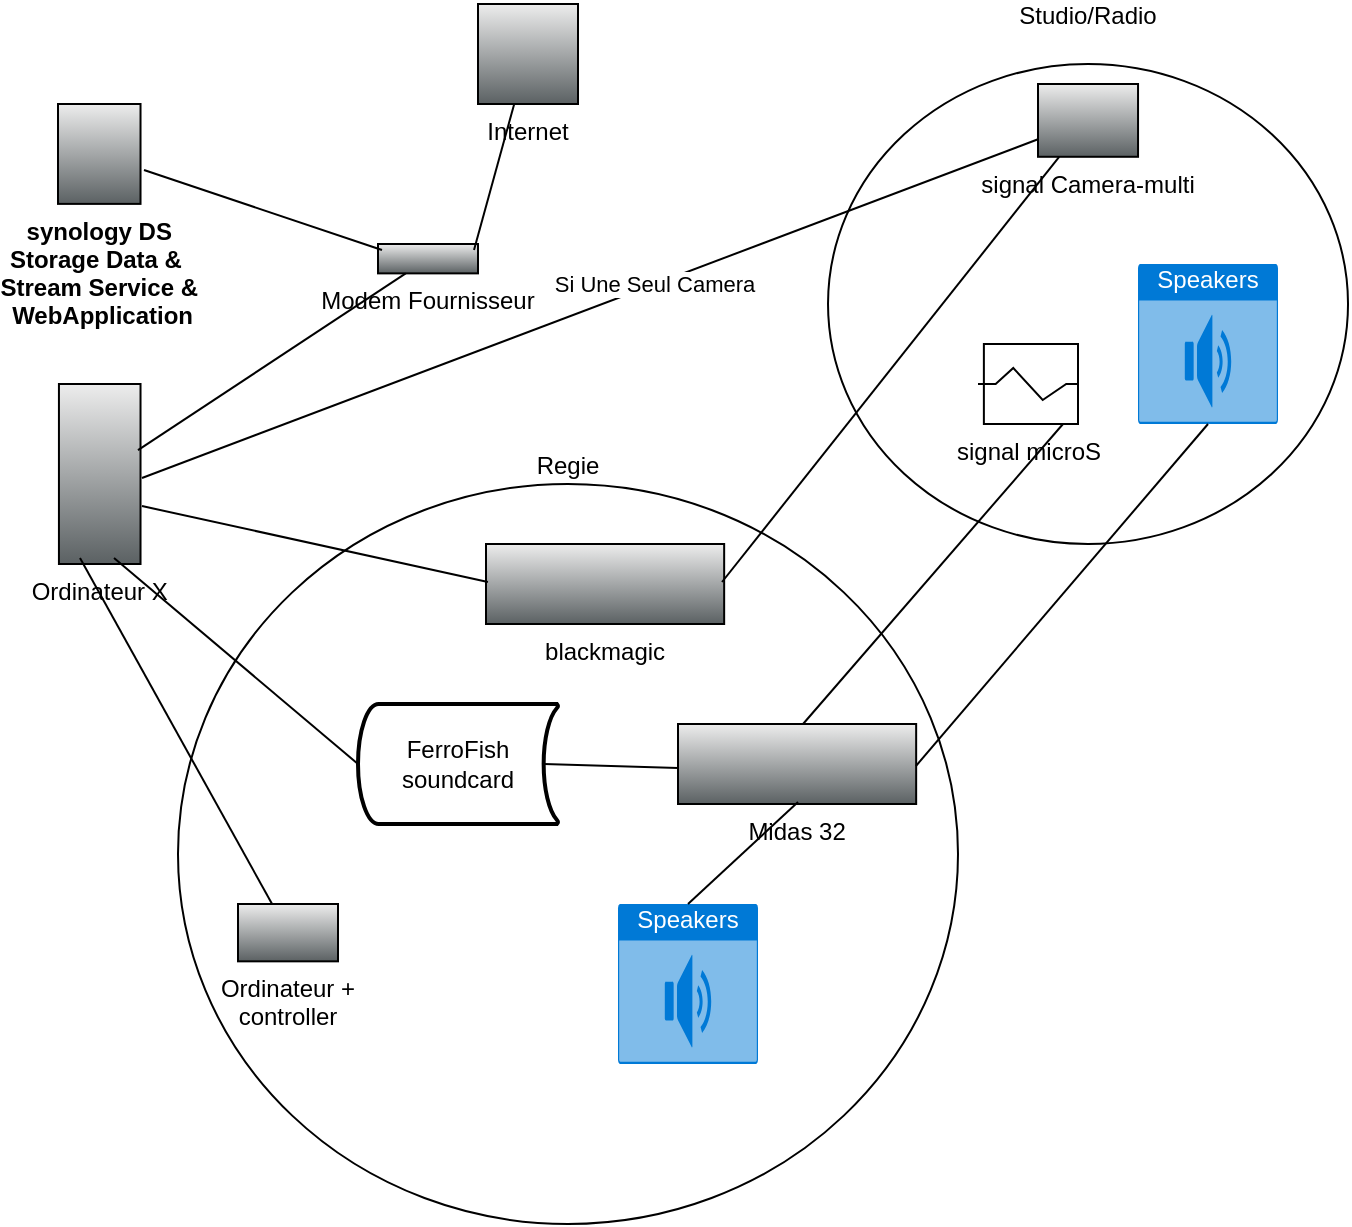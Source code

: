 <mxfile version="27.2.0">
  <diagram name="Page-1" id="sL6a0qEgZ3XLXuY1Sd-X">
    <mxGraphModel dx="1426" dy="771" grid="1" gridSize="10" guides="1" tooltips="1" connect="1" arrows="1" fold="1" page="1" pageScale="1" pageWidth="827" pageHeight="1169" math="0" shadow="0">
      <root>
        <mxCell id="0" />
        <mxCell id="1" parent="0" />
        <mxCell id="gZgPu6YqhVBWJbD_ASj5-27" value="Studio/Radio&lt;div&gt;&lt;br&gt;&lt;/div&gt;" style="ellipse;whiteSpace=wrap;html=1;labelPosition=center;verticalLabelPosition=top;align=center;verticalAlign=bottom;" vertex="1" parent="1">
          <mxGeometry x="465.01" y="70" width="260" height="240" as="geometry" />
        </mxCell>
        <mxCell id="gZgPu6YqhVBWJbD_ASj5-7" value="&lt;div&gt;Regie&lt;/div&gt;" style="ellipse;whiteSpace=wrap;html=1;labelPosition=center;verticalLabelPosition=top;align=center;verticalAlign=bottom;" vertex="1" parent="1">
          <mxGeometry x="140" y="280" width="390" height="370" as="geometry" />
        </mxCell>
        <mxCell id="gZgPu6YqhVBWJbD_ASj5-1" value="synology DS&#xa;Storage Data &amp; &#xa;Stream Service &amp;&#xa; WebApplication" style="shape=mxgraph.networks2.icon;aspect=fixed;fillColor=#EDEDED;strokeColor=#000000;gradientColor=#5B6163;network2IconShadow=1;network2bgFillColor=none;network2Icon=mxgraph.networks2.data_management;network2IconW=0.825;network2IconH=0.999;fontStyle=1;fontColor=light-dark(#000000,#4DFF01);spacingTop=0;labelPosition=center;verticalLabelPosition=bottom;align=center;verticalAlign=top;" vertex="1" parent="1">
          <mxGeometry x="80" y="90" width="41.26" height="49.945" as="geometry" />
        </mxCell>
        <mxCell id="gZgPu6YqhVBWJbD_ASj5-2" value="Internet" style="shape=mxgraph.networks2.icon;aspect=fixed;fillColor=#EDEDED;strokeColor=#000000;gradientColor=#5B6163;network2IconShadow=1;network2bgFillColor=none;network2Icon=mxgraph.networks2.globe;network2IconW=1;network2IconH=1;labelPosition=center;verticalLabelPosition=bottom;align=center;verticalAlign=top;fontColor=light-dark(#000000,#4DFF01);" vertex="1" parent="1">
          <mxGeometry x="290" y="40" width="50" height="50" as="geometry" />
        </mxCell>
        <mxCell id="gZgPu6YqhVBWJbD_ASj5-3" value="Modem Fournisseur" style="fillColorStyles=neutralFill;neutralFill=#9DA6A8;shape=mxgraph.networks2.icon;aspect=fixed;fillColor=#EDEDED;strokeColor=#000000;gradientColor=#5B6163;network2IconShadow=1;network2bgFillColor=none;network2Icon=mxgraph.networks2.modem;network2IconYOffset=0.013;network2IconW=1;network2IconH=0.294;verticalAlign=top;labelPosition=center;verticalLabelPosition=bottom;align=center;fontColor=light-dark(#000000,#4DFF01);" vertex="1" parent="1">
          <mxGeometry x="240" y="160" width="50" height="14.69" as="geometry" />
        </mxCell>
        <mxCell id="gZgPu6YqhVBWJbD_ASj5-4" value="Ordinateur X" style="shape=mxgraph.networks2.icon;aspect=fixed;fillColor=#EDEDED;strokeColor=#000000;gradientColor=#5B6163;network2IconShadow=1;network2bgFillColor=none;network2Icon=mxgraph.networks2.desktop_pc;network2IconXOffset=-0.003;network2IconYOffset=0.0;network2IconW=0.453;network2IconH=1.0;labelPosition=center;verticalLabelPosition=bottom;align=center;verticalAlign=top;fontColor=light-dark(#000000,#4DFF01);" vertex="1" parent="1">
          <mxGeometry x="80.47" y="230" width="40.79" height="90" as="geometry" />
        </mxCell>
        <mxCell id="gZgPu6YqhVBWJbD_ASj5-5" value="Ordinateur +&#xa;controller" style="shape=mxgraph.networks2.icon;aspect=fixed;fillColor=#EDEDED;strokeColor=#000000;gradientColor=#5B6163;network2IconShadow=1;network2bgFillColor=none;network2Icon=mxgraph.networks2.laptop;network2IconW=1;network2IconH=0.573;labelPosition=center;verticalLabelPosition=bottom;align=center;verticalAlign=top;" vertex="1" parent="1">
          <mxGeometry x="170" y="490" width="50" height="28.67" as="geometry" />
        </mxCell>
        <mxCell id="gZgPu6YqhVBWJbD_ASj5-6" value="Midas 32" style="shape=mxgraph.networks2.icon;aspect=fixed;fillColor=#EDEDED;strokeColor=#000000;gradientColor=#5B6163;network2IconShadow=1;network2bgFillColor=none;network2Icon=mxgraph.networks2.patch_panel;network2IconXOffset=0.0;network2IconYOffset=-0.021;network2IconW=1;network2IconH=0.336;fontColor=light-dark(#000000,#4DFF01);labelPosition=center;verticalLabelPosition=bottom;align=center;verticalAlign=top;" vertex="1" parent="1">
          <mxGeometry x="390" y="400" width="119.08" height="40" as="geometry" />
        </mxCell>
        <mxCell id="gZgPu6YqhVBWJbD_ASj5-9" value="&lt;font style=&quot;color: light-dark(rgb(0, 0, 0), rgb(77, 255, 1));&quot;&gt;signal microS&lt;/font&gt;" style="shape=mxgraph.pid.mixers.kneader;html=1;pointerEvents=1;align=center;verticalLabelPosition=bottom;verticalAlign=top;dashed=0;" vertex="1" parent="1">
          <mxGeometry x="540" y="210" width="50" height="40" as="geometry" />
        </mxCell>
        <mxCell id="gZgPu6YqhVBWJbD_ASj5-11" value="blackmagic&#xa;" style="shape=mxgraph.networks2.icon;aspect=fixed;fillColor=#EDEDED;strokeColor=#000000;gradientColor=#5B6163;network2IconShadow=1;network2bgFillColor=none;network2Icon=mxgraph.networks2.patch_panel;network2IconXOffset=0.0;network2IconYOffset=-0.021;network2IconW=1;network2IconH=0.336;fontColor=light-dark(#000000,#4DFF01);labelPosition=center;verticalLabelPosition=bottom;align=center;verticalAlign=top;" vertex="1" parent="1">
          <mxGeometry x="294" y="310" width="119.08" height="40" as="geometry" />
        </mxCell>
        <mxCell id="gZgPu6YqhVBWJbD_ASj5-12" value="signal Camera-multi&#xa;" style="shape=mxgraph.networks2.icon;aspect=fixed;fillColor=#EDEDED;strokeColor=#000000;gradientColor=#5B6163;network2IconShadow=1;network2bgFillColor=none;network2Icon=mxgraph.networks2.cctv;network2IconXOffset=-0.0;network2IconYOffset=-0.035;network2IconW=1.0;network2IconH=0.728;fontColor=light-dark(#000000,#4DFF01);labelPosition=center;verticalLabelPosition=bottom;align=center;verticalAlign=top;" vertex="1" parent="1">
          <mxGeometry x="570" y="80" width="50.02" height="36.395" as="geometry" />
        </mxCell>
        <mxCell id="gZgPu6YqhVBWJbD_ASj5-16" value="" style="endArrow=none;html=1;rounded=0;exitX=0.525;exitY=0;exitDx=0;exitDy=0;exitPerimeter=0;entryX=0.85;entryY=1;entryDx=0;entryDy=0;entryPerimeter=0;" edge="1" parent="1" source="gZgPu6YqhVBWJbD_ASj5-6" target="gZgPu6YqhVBWJbD_ASj5-9">
          <mxGeometry relative="1" as="geometry">
            <mxPoint x="340" y="390" as="sourcePoint" />
            <mxPoint x="500" y="390" as="targetPoint" />
          </mxGeometry>
        </mxCell>
        <mxCell id="gZgPu6YqhVBWJbD_ASj5-17" value="" style="endArrow=none;html=1;rounded=0;entryX=0.991;entryY=0.475;entryDx=0;entryDy=0;entryPerimeter=0;" edge="1" parent="1" source="gZgPu6YqhVBWJbD_ASj5-12" target="gZgPu6YqhVBWJbD_ASj5-11">
          <mxGeometry relative="1" as="geometry">
            <mxPoint x="340" y="390" as="sourcePoint" />
            <mxPoint x="500" y="390" as="targetPoint" />
          </mxGeometry>
        </mxCell>
        <mxCell id="gZgPu6YqhVBWJbD_ASj5-19" value="" style="endArrow=none;html=1;rounded=0;entryX=0.258;entryY=0.967;entryDx=0;entryDy=0;entryPerimeter=0;" edge="1" parent="1" source="gZgPu6YqhVBWJbD_ASj5-5" target="gZgPu6YqhVBWJbD_ASj5-4">
          <mxGeometry relative="1" as="geometry">
            <mxPoint x="340" y="390" as="sourcePoint" />
            <mxPoint x="500" y="390" as="targetPoint" />
          </mxGeometry>
        </mxCell>
        <mxCell id="gZgPu6YqhVBWJbD_ASj5-20" value="FerroFish&lt;div&gt;soundcard&lt;/div&gt;" style="strokeWidth=2;html=1;shape=mxgraph.flowchart.stored_data;whiteSpace=wrap;" vertex="1" parent="1">
          <mxGeometry x="230" y="390" width="100" height="60" as="geometry" />
        </mxCell>
        <mxCell id="gZgPu6YqhVBWJbD_ASj5-21" value="" style="endArrow=none;html=1;rounded=0;exitX=0.675;exitY=0.967;exitDx=0;exitDy=0;exitPerimeter=0;entryX=0;entryY=0.5;entryDx=0;entryDy=0;entryPerimeter=0;" edge="1" parent="1" source="gZgPu6YqhVBWJbD_ASj5-4" target="gZgPu6YqhVBWJbD_ASj5-20">
          <mxGeometry relative="1" as="geometry">
            <mxPoint x="340" y="390" as="sourcePoint" />
            <mxPoint x="500" y="390" as="targetPoint" />
          </mxGeometry>
        </mxCell>
        <mxCell id="gZgPu6YqhVBWJbD_ASj5-22" value="" style="endArrow=none;html=1;rounded=0;exitX=0;exitY=0.55;exitDx=0;exitDy=0;exitPerimeter=0;entryX=0.93;entryY=0.5;entryDx=0;entryDy=0;entryPerimeter=0;" edge="1" parent="1" source="gZgPu6YqhVBWJbD_ASj5-6" target="gZgPu6YqhVBWJbD_ASj5-20">
          <mxGeometry relative="1" as="geometry">
            <mxPoint x="340" y="390" as="sourcePoint" />
            <mxPoint x="500" y="390" as="targetPoint" />
          </mxGeometry>
        </mxCell>
        <mxCell id="gZgPu6YqhVBWJbD_ASj5-23" value="" style="endArrow=none;html=1;rounded=0;exitX=0.969;exitY=0.367;exitDx=0;exitDy=0;exitPerimeter=0;" edge="1" parent="1" source="gZgPu6YqhVBWJbD_ASj5-4" target="gZgPu6YqhVBWJbD_ASj5-3">
          <mxGeometry relative="1" as="geometry">
            <mxPoint x="116" y="275" as="sourcePoint" />
            <mxPoint x="500" y="390" as="targetPoint" />
          </mxGeometry>
        </mxCell>
        <mxCell id="gZgPu6YqhVBWJbD_ASj5-24" value="" style="endArrow=none;html=1;rounded=0;exitX=1.042;exitY=0.661;exitDx=0;exitDy=0;exitPerimeter=0;entryX=0.04;entryY=0.204;entryDx=0;entryDy=0;entryPerimeter=0;" edge="1" parent="1" source="gZgPu6YqhVBWJbD_ASj5-1" target="gZgPu6YqhVBWJbD_ASj5-3">
          <mxGeometry relative="1" as="geometry">
            <mxPoint x="340" y="390" as="sourcePoint" />
            <mxPoint x="500" y="390" as="targetPoint" />
          </mxGeometry>
        </mxCell>
        <mxCell id="gZgPu6YqhVBWJbD_ASj5-25" value="" style="endArrow=none;html=1;rounded=0;exitX=0.96;exitY=0.204;exitDx=0;exitDy=0;exitPerimeter=0;" edge="1" parent="1" source="gZgPu6YqhVBWJbD_ASj5-3" target="gZgPu6YqhVBWJbD_ASj5-2">
          <mxGeometry relative="1" as="geometry">
            <mxPoint x="340" y="390" as="sourcePoint" />
            <mxPoint x="500" y="390" as="targetPoint" />
          </mxGeometry>
        </mxCell>
        <mxCell id="gZgPu6YqhVBWJbD_ASj5-28" value="Speakers&lt;div&gt;&lt;br&gt;&lt;/div&gt;" style="html=1;whiteSpace=wrap;strokeColor=none;fillColor=#0079D6;labelPosition=center;verticalLabelPosition=middle;verticalAlign=top;align=center;fontSize=12;outlineConnect=0;spacingTop=-6;fontColor=#FFFFFF;sketch=0;shape=mxgraph.sitemap.audio;" vertex="1" parent="1">
          <mxGeometry x="620" y="170" width="70" height="80" as="geometry" />
        </mxCell>
        <mxCell id="gZgPu6YqhVBWJbD_ASj5-29" value="Speakers&lt;div&gt;&lt;br&gt;&lt;/div&gt;" style="html=1;whiteSpace=wrap;strokeColor=none;fillColor=#0079D6;labelPosition=center;verticalLabelPosition=middle;verticalAlign=top;align=center;fontSize=12;outlineConnect=0;spacingTop=-6;fontColor=#FFFFFF;sketch=0;shape=mxgraph.sitemap.audio;" vertex="1" parent="1">
          <mxGeometry x="360" y="490" width="70" height="80" as="geometry" />
        </mxCell>
        <mxCell id="gZgPu6YqhVBWJbD_ASj5-30" value="" style="endArrow=none;html=1;rounded=0;entryX=0.999;entryY=0.525;entryDx=0;entryDy=0;entryPerimeter=0;exitX=0.5;exitY=1;exitDx=0;exitDy=0;exitPerimeter=0;" edge="1" parent="1" source="gZgPu6YqhVBWJbD_ASj5-28" target="gZgPu6YqhVBWJbD_ASj5-6">
          <mxGeometry relative="1" as="geometry">
            <mxPoint x="230" y="290" as="sourcePoint" />
            <mxPoint x="390" y="290" as="targetPoint" />
          </mxGeometry>
        </mxCell>
        <mxCell id="gZgPu6YqhVBWJbD_ASj5-31" value="" style="endArrow=none;html=1;rounded=0;exitX=0.5;exitY=0;exitDx=0;exitDy=0;exitPerimeter=0;entryX=0.504;entryY=0.975;entryDx=0;entryDy=0;entryPerimeter=0;" edge="1" parent="1" source="gZgPu6YqhVBWJbD_ASj5-29" target="gZgPu6YqhVBWJbD_ASj5-6">
          <mxGeometry relative="1" as="geometry">
            <mxPoint x="230" y="290" as="sourcePoint" />
            <mxPoint x="390" y="290" as="targetPoint" />
          </mxGeometry>
        </mxCell>
        <mxCell id="gZgPu6YqhVBWJbD_ASj5-32" value="" style="endArrow=none;html=1;rounded=0;exitX=1.018;exitY=0.678;exitDx=0;exitDy=0;exitPerimeter=0;entryX=0.008;entryY=0.475;entryDx=0;entryDy=0;entryPerimeter=0;" edge="1" parent="1" source="gZgPu6YqhVBWJbD_ASj5-4" target="gZgPu6YqhVBWJbD_ASj5-11">
          <mxGeometry relative="1" as="geometry">
            <mxPoint x="230" y="290" as="sourcePoint" />
            <mxPoint x="390" y="290" as="targetPoint" />
          </mxGeometry>
        </mxCell>
        <mxCell id="gZgPu6YqhVBWJbD_ASj5-33" value="" style="endArrow=none;html=1;rounded=0;exitX=1.018;exitY=0.522;exitDx=0;exitDy=0;exitPerimeter=0;" edge="1" parent="1" source="gZgPu6YqhVBWJbD_ASj5-4" target="gZgPu6YqhVBWJbD_ASj5-12">
          <mxGeometry relative="1" as="geometry">
            <mxPoint x="130" y="290" as="sourcePoint" />
            <mxPoint x="390" y="290" as="targetPoint" />
          </mxGeometry>
        </mxCell>
        <mxCell id="gZgPu6YqhVBWJbD_ASj5-34" value="Si Une Seul Camera" style="edgeLabel;html=1;align=center;verticalAlign=middle;resizable=0;points=[];" vertex="1" connectable="0" parent="gZgPu6YqhVBWJbD_ASj5-33">
          <mxGeometry x="0.143" y="1" relative="1" as="geometry">
            <mxPoint as="offset" />
          </mxGeometry>
        </mxCell>
      </root>
    </mxGraphModel>
  </diagram>
</mxfile>
